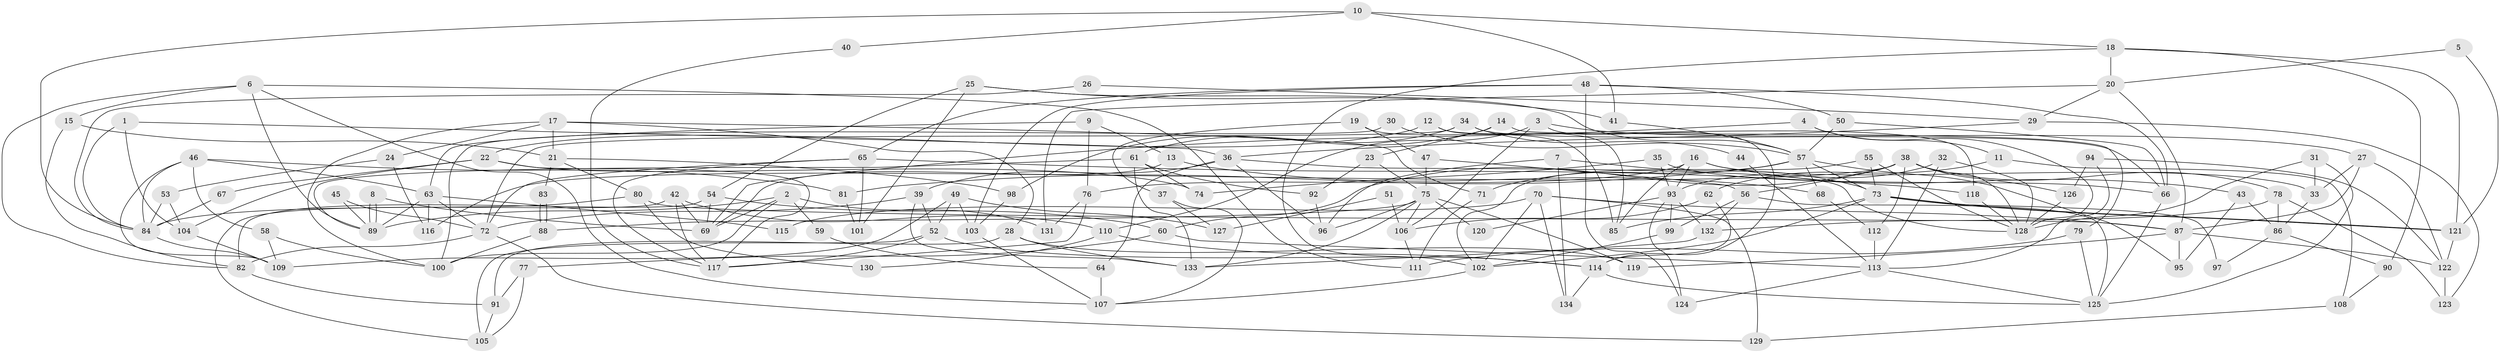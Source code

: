 // coarse degree distribution, {4: 0.1827956989247312, 2: 0.08602150537634409, 5: 0.22580645161290322, 7: 0.07526881720430108, 3: 0.27956989247311825, 8: 0.021505376344086023, 1: 0.010752688172043012, 6: 0.0967741935483871, 16: 0.010752688172043012, 9: 0.010752688172043012}
// Generated by graph-tools (version 1.1) at 2025/52/03/04/25 21:52:56]
// undirected, 134 vertices, 268 edges
graph export_dot {
graph [start="1"]
  node [color=gray90,style=filled];
  1;
  2;
  3;
  4;
  5;
  6;
  7;
  8;
  9;
  10;
  11;
  12;
  13;
  14;
  15;
  16;
  17;
  18;
  19;
  20;
  21;
  22;
  23;
  24;
  25;
  26;
  27;
  28;
  29;
  30;
  31;
  32;
  33;
  34;
  35;
  36;
  37;
  38;
  39;
  40;
  41;
  42;
  43;
  44;
  45;
  46;
  47;
  48;
  49;
  50;
  51;
  52;
  53;
  54;
  55;
  56;
  57;
  58;
  59;
  60;
  61;
  62;
  63;
  64;
  65;
  66;
  67;
  68;
  69;
  70;
  71;
  72;
  73;
  74;
  75;
  76;
  77;
  78;
  79;
  80;
  81;
  82;
  83;
  84;
  85;
  86;
  87;
  88;
  89;
  90;
  91;
  92;
  93;
  94;
  95;
  96;
  97;
  98;
  99;
  100;
  101;
  102;
  103;
  104;
  105;
  106;
  107;
  108;
  109;
  110;
  111;
  112;
  113;
  114;
  115;
  116;
  117;
  118;
  119;
  120;
  121;
  122;
  123;
  124;
  125;
  126;
  127;
  128;
  129;
  130;
  131;
  132;
  133;
  134;
  1 -- 84;
  1 -- 36;
  1 -- 104;
  2 -- 89;
  2 -- 69;
  2 -- 59;
  2 -- 100;
  2 -- 131;
  3 -- 106;
  3 -- 110;
  3 -- 27;
  3 -- 114;
  4 -- 128;
  4 -- 11;
  4 -- 69;
  5 -- 121;
  5 -- 20;
  6 -- 107;
  6 -- 89;
  6 -- 15;
  6 -- 82;
  6 -- 111;
  7 -- 134;
  7 -- 96;
  7 -- 73;
  8 -- 69;
  8 -- 89;
  8 -- 89;
  9 -- 63;
  9 -- 76;
  9 -- 13;
  10 -- 84;
  10 -- 18;
  10 -- 40;
  10 -- 41;
  11 -- 62;
  11 -- 108;
  12 -- 85;
  12 -- 118;
  12 -- 22;
  13 -- 69;
  13 -- 68;
  14 -- 23;
  14 -- 79;
  14 -- 98;
  15 -- 82;
  15 -- 21;
  16 -- 93;
  16 -- 76;
  16 -- 33;
  16 -- 43;
  16 -- 85;
  17 -- 21;
  17 -- 28;
  17 -- 24;
  17 -- 71;
  17 -- 100;
  18 -- 121;
  18 -- 102;
  18 -- 20;
  18 -- 90;
  19 -- 85;
  19 -- 47;
  19 -- 37;
  20 -- 87;
  20 -- 29;
  20 -- 131;
  21 -- 80;
  21 -- 83;
  21 -- 98;
  22 -- 104;
  22 -- 67;
  22 -- 74;
  22 -- 117;
  23 -- 75;
  23 -- 92;
  24 -- 116;
  24 -- 53;
  25 -- 57;
  25 -- 54;
  25 -- 41;
  25 -- 101;
  26 -- 84;
  26 -- 29;
  27 -- 33;
  27 -- 87;
  27 -- 122;
  28 -- 133;
  28 -- 119;
  28 -- 91;
  29 -- 36;
  29 -- 123;
  30 -- 57;
  30 -- 100;
  31 -- 125;
  31 -- 33;
  31 -- 128;
  32 -- 128;
  32 -- 113;
  32 -- 93;
  33 -- 86;
  34 -- 72;
  34 -- 66;
  34 -- 44;
  34 -- 61;
  35 -- 74;
  35 -- 66;
  35 -- 93;
  36 -- 128;
  36 -- 39;
  36 -- 64;
  36 -- 96;
  37 -- 107;
  37 -- 127;
  38 -- 60;
  38 -- 126;
  38 -- 56;
  38 -- 78;
  38 -- 112;
  38 -- 116;
  38 -- 128;
  39 -- 52;
  39 -- 133;
  39 -- 72;
  40 -- 117;
  41 -- 57;
  42 -- 117;
  42 -- 69;
  42 -- 105;
  42 -- 110;
  43 -- 95;
  43 -- 86;
  44 -- 113;
  45 -- 89;
  45 -- 72;
  46 -- 84;
  46 -- 81;
  46 -- 58;
  46 -- 63;
  46 -- 109;
  47 -- 75;
  47 -- 56;
  48 -- 103;
  48 -- 66;
  48 -- 50;
  48 -- 65;
  48 -- 124;
  49 -- 52;
  49 -- 109;
  49 -- 103;
  49 -- 127;
  50 -- 57;
  50 -- 66;
  51 -- 127;
  51 -- 106;
  52 -- 114;
  52 -- 117;
  52 -- 105;
  53 -- 104;
  53 -- 84;
  54 -- 60;
  54 -- 82;
  54 -- 69;
  55 -- 128;
  55 -- 73;
  55 -- 102;
  56 -- 99;
  56 -- 125;
  56 -- 132;
  57 -- 73;
  57 -- 68;
  57 -- 71;
  57 -- 81;
  57 -- 95;
  58 -- 100;
  58 -- 109;
  59 -- 64;
  60 -- 77;
  60 -- 113;
  61 -- 89;
  61 -- 74;
  61 -- 92;
  61 -- 133;
  62 -- 114;
  62 -- 106;
  63 -- 72;
  63 -- 89;
  63 -- 115;
  63 -- 116;
  64 -- 107;
  65 -- 72;
  65 -- 101;
  65 -- 117;
  65 -- 118;
  66 -- 125;
  67 -- 84;
  68 -- 112;
  70 -- 102;
  70 -- 87;
  70 -- 115;
  70 -- 129;
  70 -- 134;
  71 -- 111;
  72 -- 82;
  72 -- 129;
  73 -- 121;
  73 -- 121;
  73 -- 85;
  73 -- 97;
  73 -- 102;
  75 -- 88;
  75 -- 133;
  75 -- 96;
  75 -- 106;
  75 -- 119;
  75 -- 120;
  76 -- 131;
  76 -- 117;
  77 -- 91;
  77 -- 105;
  78 -- 132;
  78 -- 86;
  78 -- 123;
  79 -- 111;
  79 -- 125;
  80 -- 87;
  80 -- 84;
  80 -- 130;
  81 -- 101;
  82 -- 91;
  83 -- 88;
  83 -- 88;
  84 -- 109;
  86 -- 90;
  86 -- 97;
  87 -- 122;
  87 -- 95;
  87 -- 119;
  88 -- 100;
  90 -- 108;
  91 -- 105;
  92 -- 96;
  93 -- 99;
  93 -- 120;
  93 -- 124;
  93 -- 132;
  94 -- 113;
  94 -- 122;
  94 -- 126;
  98 -- 103;
  99 -- 102;
  102 -- 107;
  103 -- 107;
  104 -- 109;
  106 -- 111;
  108 -- 129;
  110 -- 114;
  110 -- 130;
  112 -- 113;
  113 -- 124;
  113 -- 125;
  114 -- 125;
  114 -- 134;
  118 -- 128;
  121 -- 122;
  122 -- 123;
  126 -- 128;
  132 -- 133;
}
